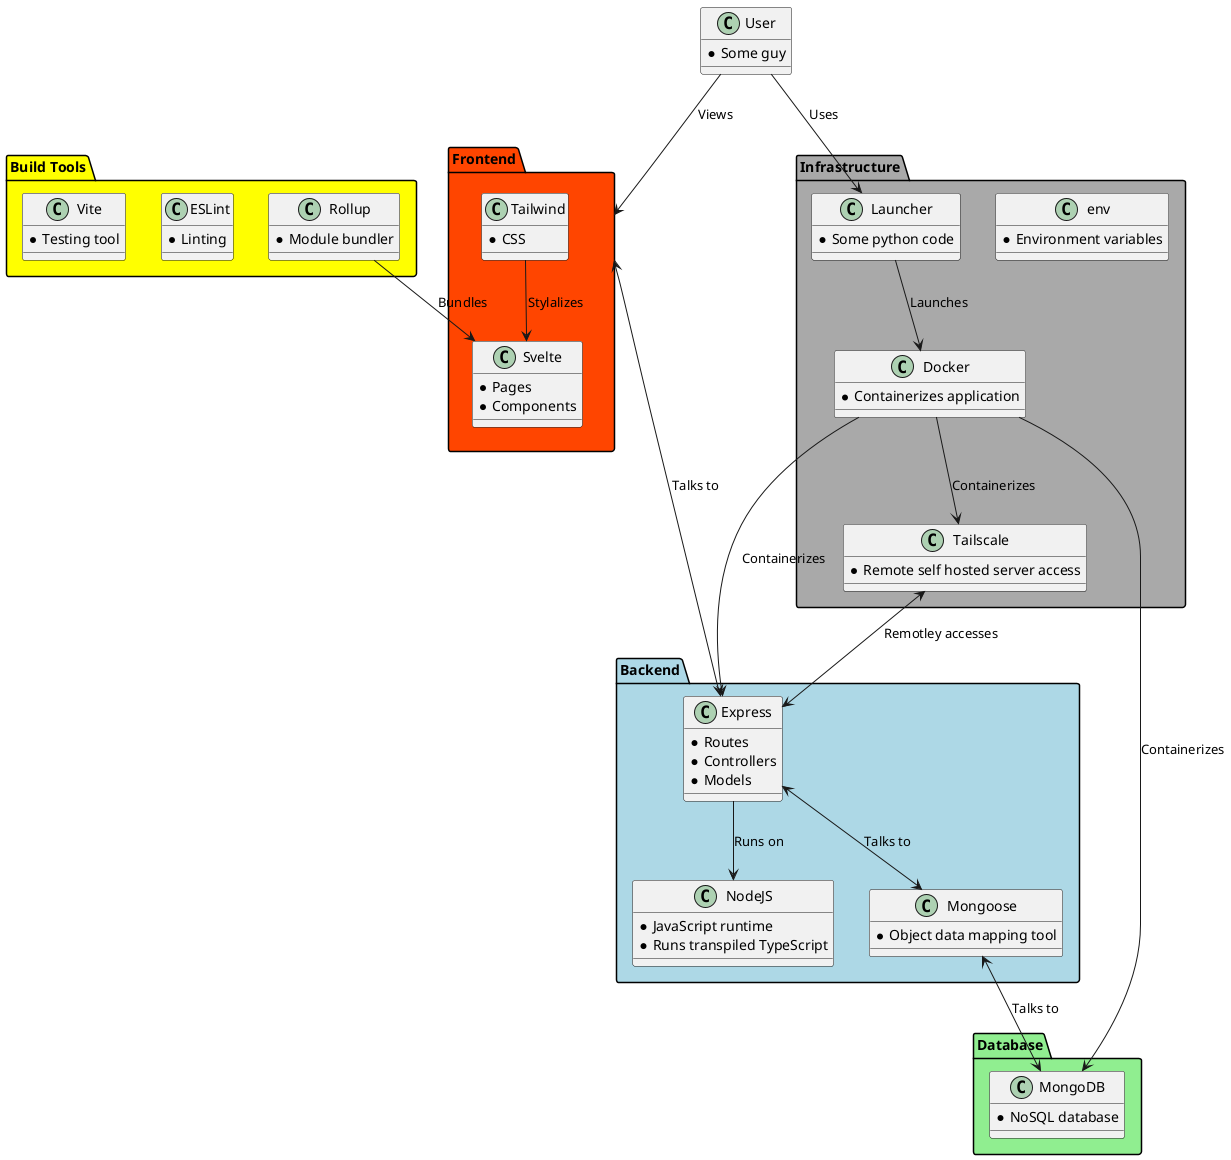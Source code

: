 @startuml
!define RECTANGLE class

package "Backend" #LightBlue {
RECTANGLE Express {
    * Routes
    * Controllers
    * Models
}
RECTANGLE NodeJS {
    * JavaScript runtime
    * Runs transpiled TypeScript
}
RECTANGLE Mongoose {
    * Object data mapping tool
}
}

package "Frontend" #OrangeRed{
RECTANGLE Svelte {
  * Pages
  * Components
}

RECTANGLE Tailwind {
  * CSS
}
}

package "Database" #LightGreen {
RECTANGLE MongoDB {
 * NoSQL database
}
}

package "Infrastructure" #DarkGray{
RECTANGLE env{
    * Environment variables
}
RECTANGLE Docker {
    * Containerizes application
}
RECTANGLE Tailscale {
    * Remote self hosted server access
}
RECTANGLE Launcher{
    * Some python code
}
}

package "Build Tools" #Yellow {
    RECTANGLE Rollup {
        * Module bundler
    }
    RECTANGLE ESLint {
        * Linting
    }
    RECTANGLE Vite {
        * Testing tool
    }
}

RECTANGLE User {
    * Some guy
}

Express <--> Mongoose : Talks to
Mongoose <--> MongoDB: Talks to
Frontend <--> Express: Talks to
Docker --> Express : Containerizes
Docker --> MongoDB : Containerizes
Docker --> Tailscale : Containerizes
User --> Frontend : Views
Tailscale <--> Express : Remotley accesses
Launcher --> Docker : Launches
User --> Launcher : Uses
Express --> NodeJS : Runs on
Tailwind --> Svelte : Stylalizes
Rollup --> Svelte : Bundles

@enduml
